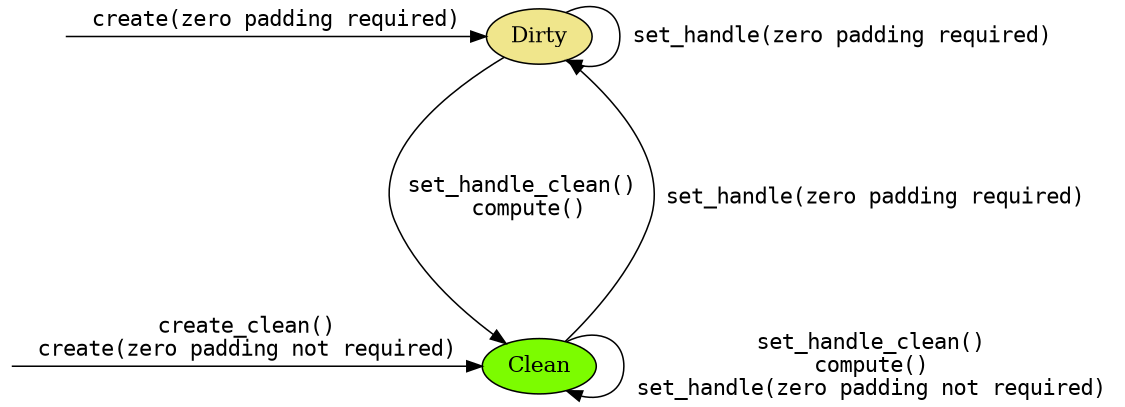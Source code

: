 digraph {
    ranksep=2;
    size="7.5,7.5";
    {
        rank=same;
        node [label="",shape=point,style=invis] y;
        node [fillcolor=khaki,style=filled,label="Dirty",shape=oval] d;
    };

    {
        rank=same;
        node [label="",style=invis,shape=point] x;
        node [fillcolor=lawngreen,style=filled,label="Clean",shape=oval] c;
    };

    x -> c [fontname=Courier,label=" create_clean() \n create(zero padding not required) "];
    c -> c [fontname=Courier,label=" set_handle_clean() \n compute() \n set_handle(zero padding not required) "];
    d -> c [fontname=Courier,label=" set_handle_clean() \n compute()"];
    y -> d [fontname=Courier,label=" create(zero padding required) "];
    d -> d [fontname=Courier,label=" set_handle(zero padding required) "];
    c -> d [fontname=Courier,label=" set_handle(zero padding required) "];
}
